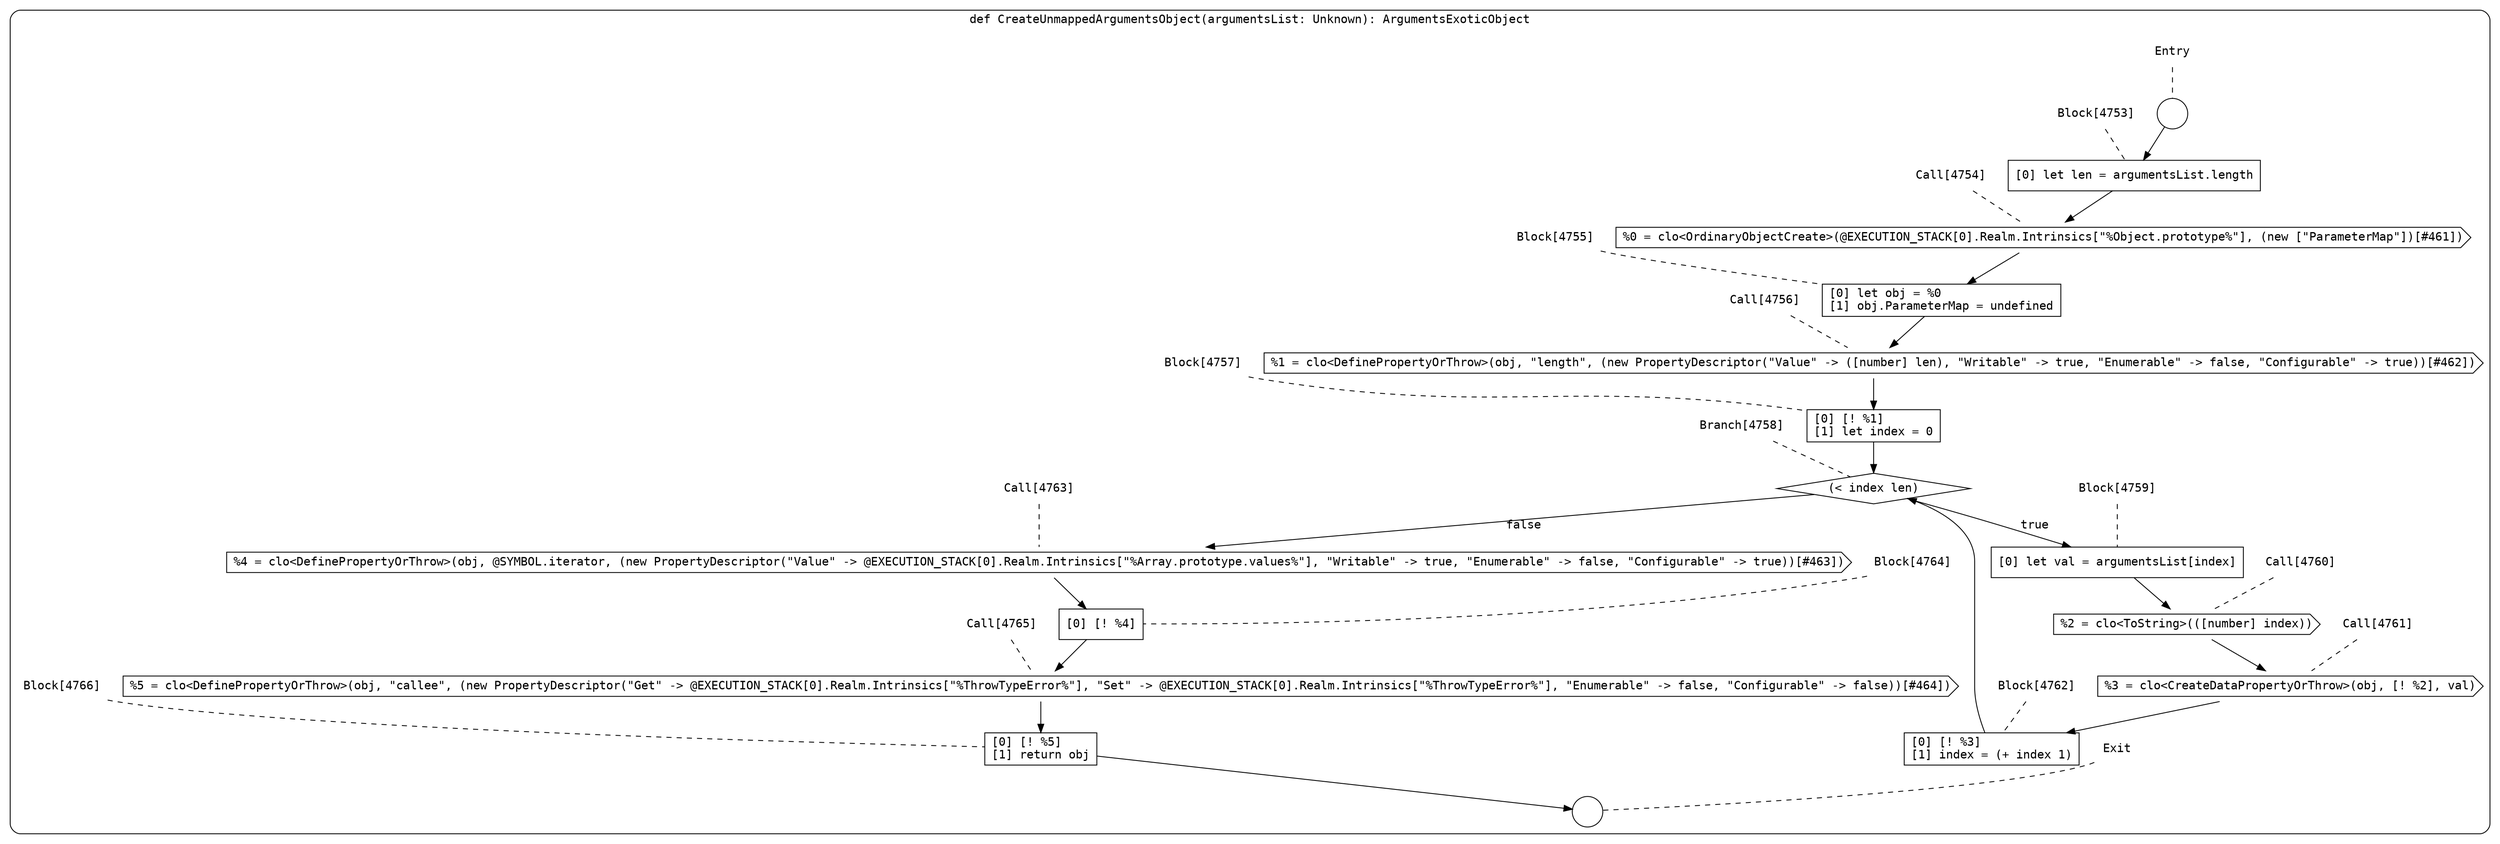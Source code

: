 digraph {
  graph [fontname = "Consolas"]
  node [fontname = "Consolas"]
  edge [fontname = "Consolas"]
  subgraph cluster1119 {
    label = "def CreateUnmappedArgumentsObject(argumentsList: Unknown): ArgumentsExoticObject"
    style = rounded
    cluster1119_entry_name [shape=none, label=<<font color="black">Entry</font>>]
    cluster1119_entry_name -> cluster1119_entry [arrowhead=none, color="black", style=dashed]
    cluster1119_entry [shape=circle label=" " color="black" fillcolor="white" style=filled]
    cluster1119_entry -> node4753 [color="black"]
    cluster1119_exit_name [shape=none, label=<<font color="black">Exit</font>>]
    cluster1119_exit_name -> cluster1119_exit [arrowhead=none, color="black", style=dashed]
    cluster1119_exit [shape=circle label=" " color="black" fillcolor="white" style=filled]
    node4753_name [shape=none, label=<<font color="black">Block[4753]</font>>]
    node4753_name -> node4753 [arrowhead=none, color="black", style=dashed]
    node4753 [shape=box, label=<<font color="black">[0] let len = argumentsList.length<BR ALIGN="LEFT"/></font>> color="black" fillcolor="white", style=filled]
    node4753 -> node4754 [color="black"]
    node4754_name [shape=none, label=<<font color="black">Call[4754]</font>>]
    node4754_name -> node4754 [arrowhead=none, color="black", style=dashed]
    node4754 [shape=cds, label=<<font color="black">%0 = clo&lt;OrdinaryObjectCreate&gt;(@EXECUTION_STACK[0].Realm.Intrinsics[&quot;%Object.prototype%&quot;], (new [&quot;ParameterMap&quot;])[#461])</font>> color="black" fillcolor="white", style=filled]
    node4754 -> node4755 [color="black"]
    node4755_name [shape=none, label=<<font color="black">Block[4755]</font>>]
    node4755_name -> node4755 [arrowhead=none, color="black", style=dashed]
    node4755 [shape=box, label=<<font color="black">[0] let obj = %0<BR ALIGN="LEFT"/>[1] obj.ParameterMap = undefined<BR ALIGN="LEFT"/></font>> color="black" fillcolor="white", style=filled]
    node4755 -> node4756 [color="black"]
    node4756_name [shape=none, label=<<font color="black">Call[4756]</font>>]
    node4756_name -> node4756 [arrowhead=none, color="black", style=dashed]
    node4756 [shape=cds, label=<<font color="black">%1 = clo&lt;DefinePropertyOrThrow&gt;(obj, &quot;length&quot;, (new PropertyDescriptor(&quot;Value&quot; -&gt; ([number] len), &quot;Writable&quot; -&gt; true, &quot;Enumerable&quot; -&gt; false, &quot;Configurable&quot; -&gt; true))[#462])</font>> color="black" fillcolor="white", style=filled]
    node4756 -> node4757 [color="black"]
    node4757_name [shape=none, label=<<font color="black">Block[4757]</font>>]
    node4757_name -> node4757 [arrowhead=none, color="black", style=dashed]
    node4757 [shape=box, label=<<font color="black">[0] [! %1]<BR ALIGN="LEFT"/>[1] let index = 0<BR ALIGN="LEFT"/></font>> color="black" fillcolor="white", style=filled]
    node4757 -> node4758 [color="black"]
    node4758_name [shape=none, label=<<font color="black">Branch[4758]</font>>]
    node4758_name -> node4758 [arrowhead=none, color="black", style=dashed]
    node4758 [shape=diamond, label=<<font color="black">(&lt; index len)</font>> color="black" fillcolor="white", style=filled]
    node4758 -> node4759 [label=<<font color="black">true</font>> color="black"]
    node4758 -> node4763 [label=<<font color="black">false</font>> color="black"]
    node4759_name [shape=none, label=<<font color="black">Block[4759]</font>>]
    node4759_name -> node4759 [arrowhead=none, color="black", style=dashed]
    node4759 [shape=box, label=<<font color="black">[0] let val = argumentsList[index]<BR ALIGN="LEFT"/></font>> color="black" fillcolor="white", style=filled]
    node4759 -> node4760 [color="black"]
    node4763_name [shape=none, label=<<font color="black">Call[4763]</font>>]
    node4763_name -> node4763 [arrowhead=none, color="black", style=dashed]
    node4763 [shape=cds, label=<<font color="black">%4 = clo&lt;DefinePropertyOrThrow&gt;(obj, @SYMBOL.iterator, (new PropertyDescriptor(&quot;Value&quot; -&gt; @EXECUTION_STACK[0].Realm.Intrinsics[&quot;%Array.prototype.values%&quot;], &quot;Writable&quot; -&gt; true, &quot;Enumerable&quot; -&gt; false, &quot;Configurable&quot; -&gt; true))[#463])</font>> color="black" fillcolor="white", style=filled]
    node4763 -> node4764 [color="black"]
    node4760_name [shape=none, label=<<font color="black">Call[4760]</font>>]
    node4760_name -> node4760 [arrowhead=none, color="black", style=dashed]
    node4760 [shape=cds, label=<<font color="black">%2 = clo&lt;ToString&gt;(([number] index))</font>> color="black" fillcolor="white", style=filled]
    node4760 -> node4761 [color="black"]
    node4764_name [shape=none, label=<<font color="black">Block[4764]</font>>]
    node4764_name -> node4764 [arrowhead=none, color="black", style=dashed]
    node4764 [shape=box, label=<<font color="black">[0] [! %4]<BR ALIGN="LEFT"/></font>> color="black" fillcolor="white", style=filled]
    node4764 -> node4765 [color="black"]
    node4761_name [shape=none, label=<<font color="black">Call[4761]</font>>]
    node4761_name -> node4761 [arrowhead=none, color="black", style=dashed]
    node4761 [shape=cds, label=<<font color="black">%3 = clo&lt;CreateDataPropertyOrThrow&gt;(obj, [! %2], val)</font>> color="black" fillcolor="white", style=filled]
    node4761 -> node4762 [color="black"]
    node4765_name [shape=none, label=<<font color="black">Call[4765]</font>>]
    node4765_name -> node4765 [arrowhead=none, color="black", style=dashed]
    node4765 [shape=cds, label=<<font color="black">%5 = clo&lt;DefinePropertyOrThrow&gt;(obj, &quot;callee&quot;, (new PropertyDescriptor(&quot;Get&quot; -&gt; @EXECUTION_STACK[0].Realm.Intrinsics[&quot;%ThrowTypeError%&quot;], &quot;Set&quot; -&gt; @EXECUTION_STACK[0].Realm.Intrinsics[&quot;%ThrowTypeError%&quot;], &quot;Enumerable&quot; -&gt; false, &quot;Configurable&quot; -&gt; false))[#464])</font>> color="black" fillcolor="white", style=filled]
    node4765 -> node4766 [color="black"]
    node4762_name [shape=none, label=<<font color="black">Block[4762]</font>>]
    node4762_name -> node4762 [arrowhead=none, color="black", style=dashed]
    node4762 [shape=box, label=<<font color="black">[0] [! %3]<BR ALIGN="LEFT"/>[1] index = (+ index 1)<BR ALIGN="LEFT"/></font>> color="black" fillcolor="white", style=filled]
    node4762 -> node4758 [color="black"]
    node4766_name [shape=none, label=<<font color="black">Block[4766]</font>>]
    node4766_name -> node4766 [arrowhead=none, color="black", style=dashed]
    node4766 [shape=box, label=<<font color="black">[0] [! %5]<BR ALIGN="LEFT"/>[1] return obj<BR ALIGN="LEFT"/></font>> color="black" fillcolor="white", style=filled]
    node4766 -> cluster1119_exit [color="black"]
  }
}
